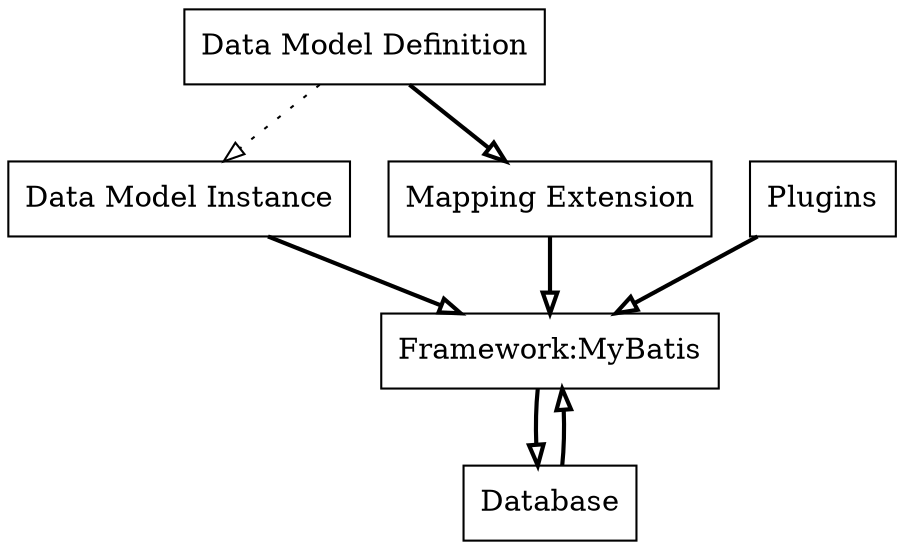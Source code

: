 digraph G{  
    node[  
        shape="record"  
    ]
    DataModelDefinition[
        label="{Data Model Definition}"
    ]

    DataModelInstance[
        label="{Data Model Instance}"
    ]

    MappingExtension[
        label="{Mapping Extension}"
    ]

    MyBatis[
        label="{Framework:MyBatis}"
    ]

    Database[
        label="{Database}"
    ]

    Plugins{
        label="{Plugins:MyBatis}"
    }
   
    edge[  
        arrowhead="empty"
        style="bold"
        label=""  
    ]
    DataModelDefinition->MappingExtension

    edge[
        arrowhead="empty"
        style="bold"
        label=""
    ]
    DataModelInstance->MyBatis

    edge[
        arrowhead="empty"
        style="bold"
        label=""
    ]
    MappingExtension->MyBatis
    
    edge[
        arrowhead="empty"
        style="bold"
        label=""
    ]
    MyBatis->Database

    edge[
        arrowhead="empty"
        style="bold"
        label=""
    ]
    Database->MyBatis

    edge[
        arrowhead="empty"
        style="dotted"
        label=""
    ]
    DataModelDefinition->DataModelInstance

    edge[
        arrowhead="empty"
        style="bold"
        label=""
    ]
    Plugins->MyBatis
}  
